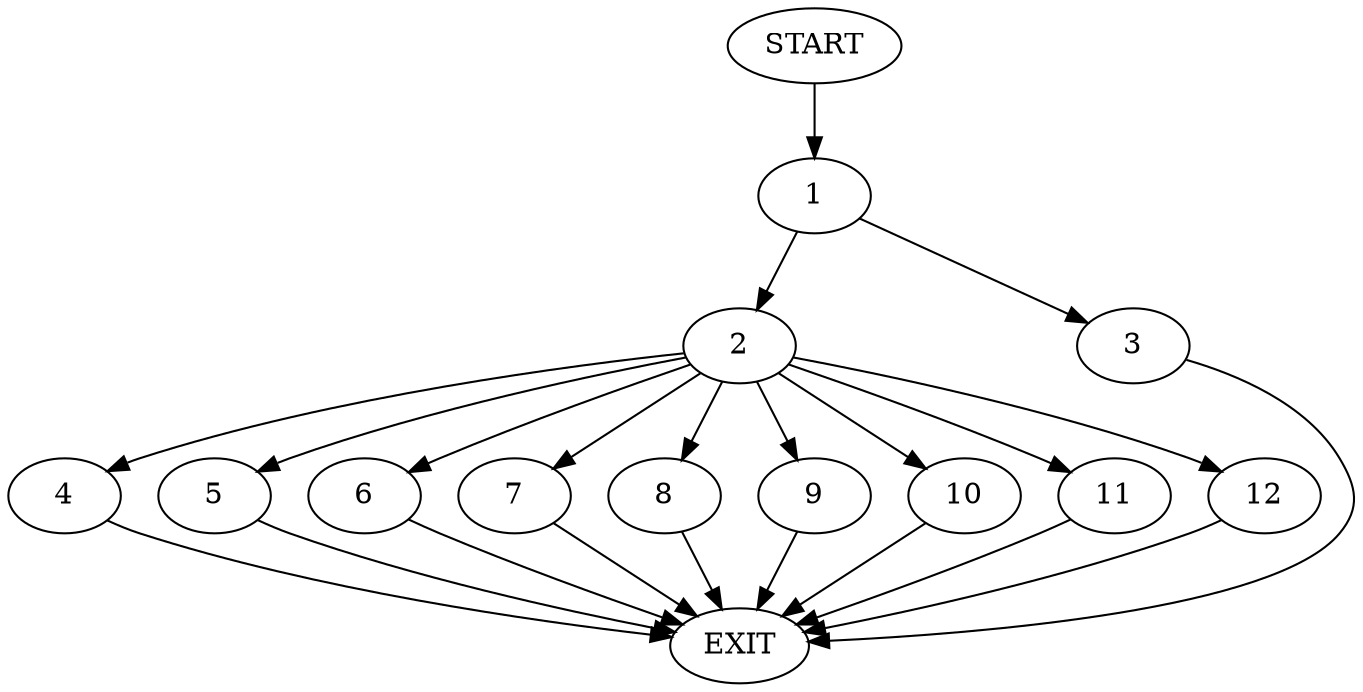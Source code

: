 digraph {
0 [label="START"]
13 [label="EXIT"]
0 -> 1
1 -> 2
1 -> 3
2 -> 4
2 -> 5
2 -> 6
2 -> 7
2 -> 8
2 -> 9
2 -> 10
2 -> 11
2 -> 12
3 -> 13
8 -> 13
12 -> 13
10 -> 13
9 -> 13
4 -> 13
6 -> 13
11 -> 13
7 -> 13
5 -> 13
}
